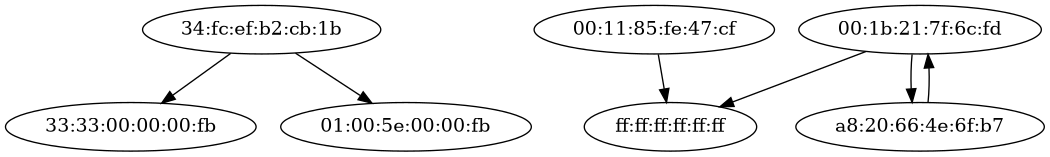 digraph world {
size="7,7";
	"34:fc:ef:b2:cb:1b" -> "33:33:00:00:00:fb";
	"00:1b:21:7f:6c:fd" -> "ff:ff:ff:ff:ff:ff";
	"00:11:85:fe:47:cf" -> "ff:ff:ff:ff:ff:ff";
	"a8:20:66:4e:6f:b7" -> "00:1b:21:7f:6c:fd";
	"34:fc:ef:b2:cb:1b" -> "01:00:5e:00:00:fb";
	"00:1b:21:7f:6c:fd" -> "a8:20:66:4e:6f:b7";
}
